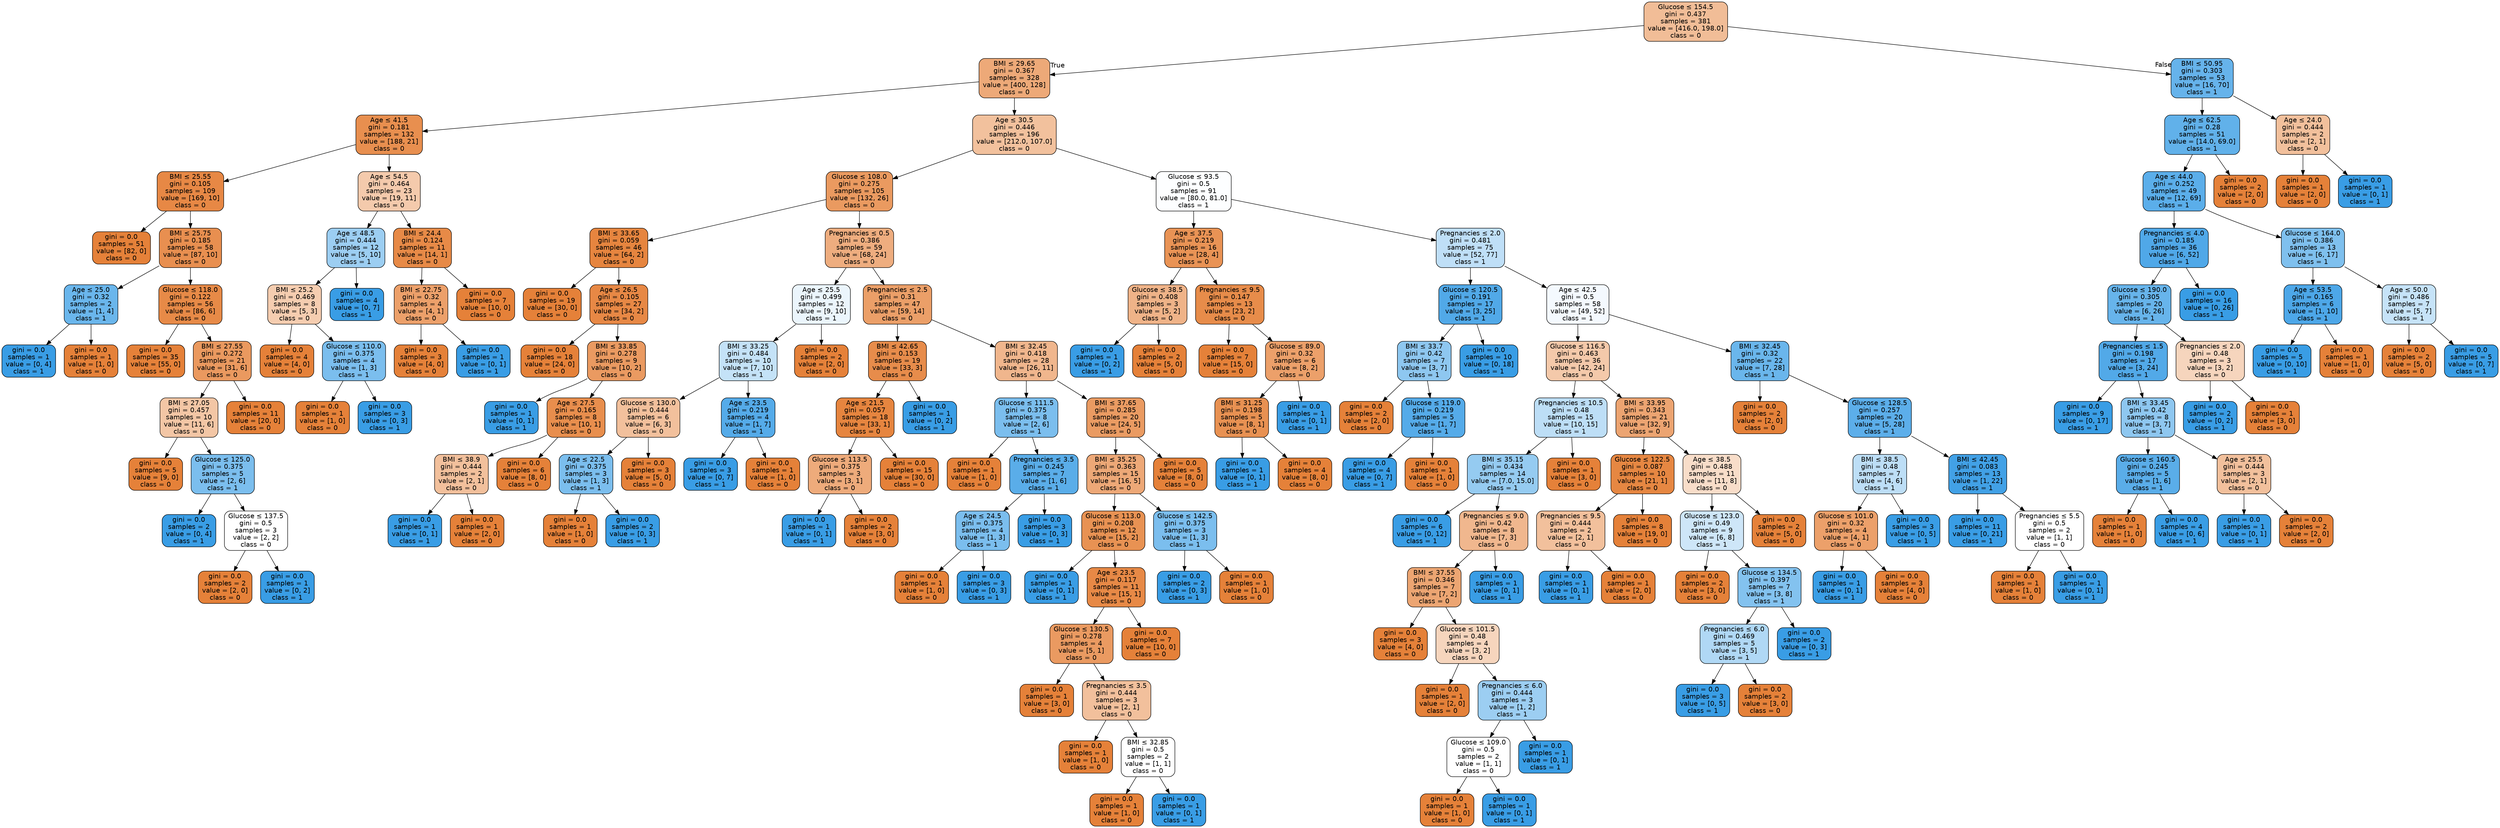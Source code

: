 digraph Tree {
node [shape=box, style="filled, rounded", color="black", fontname="helvetica"] ;
edge [fontname="helvetica"] ;
0 [label=<Glucose &le; 154.5<br/>gini = 0.437<br/>samples = 381<br/>value = [416.0, 198.0]<br/>class = 0>, fillcolor="#f1bd97"] ;
1 [label=<BMI &le; 29.65<br/>gini = 0.367<br/>samples = 328<br/>value = [400, 128]<br/>class = 0>, fillcolor="#eda978"] ;
0 -> 1 [labeldistance=2.5, labelangle=45, headlabel="True"] ;
2 [label=<Age &le; 41.5<br/>gini = 0.181<br/>samples = 132<br/>value = [188, 21]<br/>class = 0>, fillcolor="#e88f4f"] ;
1 -> 2 ;
3 [label=<BMI &le; 25.55<br/>gini = 0.105<br/>samples = 109<br/>value = [169, 10]<br/>class = 0>, fillcolor="#e78845"] ;
2 -> 3 ;
4 [label=<gini = 0.0<br/>samples = 51<br/>value = [82, 0]<br/>class = 0>, fillcolor="#e58139"] ;
3 -> 4 ;
5 [label=<BMI &le; 25.75<br/>gini = 0.185<br/>samples = 58<br/>value = [87, 10]<br/>class = 0>, fillcolor="#e88f50"] ;
3 -> 5 ;
6 [label=<Age &le; 25.0<br/>gini = 0.32<br/>samples = 2<br/>value = [1, 4]<br/>class = 1>, fillcolor="#6ab6ec"] ;
5 -> 6 ;
7 [label=<gini = 0.0<br/>samples = 1<br/>value = [0, 4]<br/>class = 1>, fillcolor="#399de5"] ;
6 -> 7 ;
8 [label=<gini = 0.0<br/>samples = 1<br/>value = [1, 0]<br/>class = 0>, fillcolor="#e58139"] ;
6 -> 8 ;
9 [label=<Glucose &le; 118.0<br/>gini = 0.122<br/>samples = 56<br/>value = [86, 6]<br/>class = 0>, fillcolor="#e78a47"] ;
5 -> 9 ;
10 [label=<gini = 0.0<br/>samples = 35<br/>value = [55, 0]<br/>class = 0>, fillcolor="#e58139"] ;
9 -> 10 ;
11 [label=<BMI &le; 27.55<br/>gini = 0.272<br/>samples = 21<br/>value = [31, 6]<br/>class = 0>, fillcolor="#ea995f"] ;
9 -> 11 ;
12 [label=<BMI &le; 27.05<br/>gini = 0.457<br/>samples = 10<br/>value = [11, 6]<br/>class = 0>, fillcolor="#f3c6a5"] ;
11 -> 12 ;
13 [label=<gini = 0.0<br/>samples = 5<br/>value = [9, 0]<br/>class = 0>, fillcolor="#e58139"] ;
12 -> 13 ;
14 [label=<Glucose &le; 125.0<br/>gini = 0.375<br/>samples = 5<br/>value = [2, 6]<br/>class = 1>, fillcolor="#7bbeee"] ;
12 -> 14 ;
15 [label=<gini = 0.0<br/>samples = 2<br/>value = [0, 4]<br/>class = 1>, fillcolor="#399de5"] ;
14 -> 15 ;
16 [label=<Glucose &le; 137.5<br/>gini = 0.5<br/>samples = 3<br/>value = [2, 2]<br/>class = 0>, fillcolor="#ffffff"] ;
14 -> 16 ;
17 [label=<gini = 0.0<br/>samples = 2<br/>value = [2, 0]<br/>class = 0>, fillcolor="#e58139"] ;
16 -> 17 ;
18 [label=<gini = 0.0<br/>samples = 1<br/>value = [0, 2]<br/>class = 1>, fillcolor="#399de5"] ;
16 -> 18 ;
19 [label=<gini = 0.0<br/>samples = 11<br/>value = [20, 0]<br/>class = 0>, fillcolor="#e58139"] ;
11 -> 19 ;
20 [label=<Age &le; 54.5<br/>gini = 0.464<br/>samples = 23<br/>value = [19, 11]<br/>class = 0>, fillcolor="#f4caac"] ;
2 -> 20 ;
21 [label=<Age &le; 48.5<br/>gini = 0.444<br/>samples = 12<br/>value = [5, 10]<br/>class = 1>, fillcolor="#9ccef2"] ;
20 -> 21 ;
22 [label=<BMI &le; 25.2<br/>gini = 0.469<br/>samples = 8<br/>value = [5, 3]<br/>class = 0>, fillcolor="#f5cdb0"] ;
21 -> 22 ;
23 [label=<gini = 0.0<br/>samples = 4<br/>value = [4, 0]<br/>class = 0>, fillcolor="#e58139"] ;
22 -> 23 ;
24 [label=<Glucose &le; 110.0<br/>gini = 0.375<br/>samples = 4<br/>value = [1, 3]<br/>class = 1>, fillcolor="#7bbeee"] ;
22 -> 24 ;
25 [label=<gini = 0.0<br/>samples = 1<br/>value = [1, 0]<br/>class = 0>, fillcolor="#e58139"] ;
24 -> 25 ;
26 [label=<gini = 0.0<br/>samples = 3<br/>value = [0, 3]<br/>class = 1>, fillcolor="#399de5"] ;
24 -> 26 ;
27 [label=<gini = 0.0<br/>samples = 4<br/>value = [0, 7]<br/>class = 1>, fillcolor="#399de5"] ;
21 -> 27 ;
28 [label=<BMI &le; 24.4<br/>gini = 0.124<br/>samples = 11<br/>value = [14, 1]<br/>class = 0>, fillcolor="#e78a47"] ;
20 -> 28 ;
29 [label=<BMI &le; 22.75<br/>gini = 0.32<br/>samples = 4<br/>value = [4, 1]<br/>class = 0>, fillcolor="#eca06a"] ;
28 -> 29 ;
30 [label=<gini = 0.0<br/>samples = 3<br/>value = [4, 0]<br/>class = 0>, fillcolor="#e58139"] ;
29 -> 30 ;
31 [label=<gini = 0.0<br/>samples = 1<br/>value = [0, 1]<br/>class = 1>, fillcolor="#399de5"] ;
29 -> 31 ;
32 [label=<gini = 0.0<br/>samples = 7<br/>value = [10, 0]<br/>class = 0>, fillcolor="#e58139"] ;
28 -> 32 ;
33 [label=<Age &le; 30.5<br/>gini = 0.446<br/>samples = 196<br/>value = [212.0, 107.0]<br/>class = 0>, fillcolor="#f2c19d"] ;
1 -> 33 ;
34 [label=<Glucose &le; 108.0<br/>gini = 0.275<br/>samples = 105<br/>value = [132, 26]<br/>class = 0>, fillcolor="#ea9a60"] ;
33 -> 34 ;
35 [label=<BMI &le; 33.65<br/>gini = 0.059<br/>samples = 46<br/>value = [64, 2]<br/>class = 0>, fillcolor="#e6853f"] ;
34 -> 35 ;
36 [label=<gini = 0.0<br/>samples = 19<br/>value = [30, 0]<br/>class = 0>, fillcolor="#e58139"] ;
35 -> 36 ;
37 [label=<Age &le; 26.5<br/>gini = 0.105<br/>samples = 27<br/>value = [34, 2]<br/>class = 0>, fillcolor="#e78845"] ;
35 -> 37 ;
38 [label=<gini = 0.0<br/>samples = 18<br/>value = [24, 0]<br/>class = 0>, fillcolor="#e58139"] ;
37 -> 38 ;
39 [label=<BMI &le; 33.85<br/>gini = 0.278<br/>samples = 9<br/>value = [10, 2]<br/>class = 0>, fillcolor="#ea9a61"] ;
37 -> 39 ;
40 [label=<gini = 0.0<br/>samples = 1<br/>value = [0, 1]<br/>class = 1>, fillcolor="#399de5"] ;
39 -> 40 ;
41 [label=<Age &le; 27.5<br/>gini = 0.165<br/>samples = 8<br/>value = [10, 1]<br/>class = 0>, fillcolor="#e88e4d"] ;
39 -> 41 ;
42 [label=<BMI &le; 38.9<br/>gini = 0.444<br/>samples = 2<br/>value = [2, 1]<br/>class = 0>, fillcolor="#f2c09c"] ;
41 -> 42 ;
43 [label=<gini = 0.0<br/>samples = 1<br/>value = [0, 1]<br/>class = 1>, fillcolor="#399de5"] ;
42 -> 43 ;
44 [label=<gini = 0.0<br/>samples = 1<br/>value = [2, 0]<br/>class = 0>, fillcolor="#e58139"] ;
42 -> 44 ;
45 [label=<gini = 0.0<br/>samples = 6<br/>value = [8, 0]<br/>class = 0>, fillcolor="#e58139"] ;
41 -> 45 ;
46 [label=<Pregnancies &le; 0.5<br/>gini = 0.386<br/>samples = 59<br/>value = [68, 24]<br/>class = 0>, fillcolor="#eead7f"] ;
34 -> 46 ;
47 [label=<Age &le; 25.5<br/>gini = 0.499<br/>samples = 12<br/>value = [9, 10]<br/>class = 1>, fillcolor="#ebf5fc"] ;
46 -> 47 ;
48 [label=<BMI &le; 33.25<br/>gini = 0.484<br/>samples = 10<br/>value = [7, 10]<br/>class = 1>, fillcolor="#c4e2f7"] ;
47 -> 48 ;
49 [label=<Glucose &le; 130.0<br/>gini = 0.444<br/>samples = 6<br/>value = [6, 3]<br/>class = 0>, fillcolor="#f2c09c"] ;
48 -> 49 ;
50 [label=<Age &le; 22.5<br/>gini = 0.375<br/>samples = 3<br/>value = [1, 3]<br/>class = 1>, fillcolor="#7bbeee"] ;
49 -> 50 ;
51 [label=<gini = 0.0<br/>samples = 1<br/>value = [1, 0]<br/>class = 0>, fillcolor="#e58139"] ;
50 -> 51 ;
52 [label=<gini = 0.0<br/>samples = 2<br/>value = [0, 3]<br/>class = 1>, fillcolor="#399de5"] ;
50 -> 52 ;
53 [label=<gini = 0.0<br/>samples = 3<br/>value = [5, 0]<br/>class = 0>, fillcolor="#e58139"] ;
49 -> 53 ;
54 [label=<Age &le; 23.5<br/>gini = 0.219<br/>samples = 4<br/>value = [1, 7]<br/>class = 1>, fillcolor="#55abe9"] ;
48 -> 54 ;
55 [label=<gini = 0.0<br/>samples = 3<br/>value = [0, 7]<br/>class = 1>, fillcolor="#399de5"] ;
54 -> 55 ;
56 [label=<gini = 0.0<br/>samples = 1<br/>value = [1, 0]<br/>class = 0>, fillcolor="#e58139"] ;
54 -> 56 ;
57 [label=<gini = 0.0<br/>samples = 2<br/>value = [2, 0]<br/>class = 0>, fillcolor="#e58139"] ;
47 -> 57 ;
58 [label=<Pregnancies &le; 2.5<br/>gini = 0.31<br/>samples = 47<br/>value = [59, 14]<br/>class = 0>, fillcolor="#eb9f68"] ;
46 -> 58 ;
59 [label=<BMI &le; 42.65<br/>gini = 0.153<br/>samples = 19<br/>value = [33, 3]<br/>class = 0>, fillcolor="#e78c4b"] ;
58 -> 59 ;
60 [label=<Age &le; 21.5<br/>gini = 0.057<br/>samples = 18<br/>value = [33, 1]<br/>class = 0>, fillcolor="#e6853f"] ;
59 -> 60 ;
61 [label=<Glucose &le; 113.5<br/>gini = 0.375<br/>samples = 3<br/>value = [3, 1]<br/>class = 0>, fillcolor="#eeab7b"] ;
60 -> 61 ;
62 [label=<gini = 0.0<br/>samples = 1<br/>value = [0, 1]<br/>class = 1>, fillcolor="#399de5"] ;
61 -> 62 ;
63 [label=<gini = 0.0<br/>samples = 2<br/>value = [3, 0]<br/>class = 0>, fillcolor="#e58139"] ;
61 -> 63 ;
64 [label=<gini = 0.0<br/>samples = 15<br/>value = [30, 0]<br/>class = 0>, fillcolor="#e58139"] ;
60 -> 64 ;
65 [label=<gini = 0.0<br/>samples = 1<br/>value = [0, 2]<br/>class = 1>, fillcolor="#399de5"] ;
59 -> 65 ;
66 [label=<BMI &le; 32.45<br/>gini = 0.418<br/>samples = 28<br/>value = [26, 11]<br/>class = 0>, fillcolor="#f0b68d"] ;
58 -> 66 ;
67 [label=<Glucose &le; 111.5<br/>gini = 0.375<br/>samples = 8<br/>value = [2, 6]<br/>class = 1>, fillcolor="#7bbeee"] ;
66 -> 67 ;
68 [label=<gini = 0.0<br/>samples = 1<br/>value = [1, 0]<br/>class = 0>, fillcolor="#e58139"] ;
67 -> 68 ;
69 [label=<Pregnancies &le; 3.5<br/>gini = 0.245<br/>samples = 7<br/>value = [1, 6]<br/>class = 1>, fillcolor="#5aade9"] ;
67 -> 69 ;
70 [label=<Age &le; 24.5<br/>gini = 0.375<br/>samples = 4<br/>value = [1, 3]<br/>class = 1>, fillcolor="#7bbeee"] ;
69 -> 70 ;
71 [label=<gini = 0.0<br/>samples = 1<br/>value = [1, 0]<br/>class = 0>, fillcolor="#e58139"] ;
70 -> 71 ;
72 [label=<gini = 0.0<br/>samples = 3<br/>value = [0, 3]<br/>class = 1>, fillcolor="#399de5"] ;
70 -> 72 ;
73 [label=<gini = 0.0<br/>samples = 3<br/>value = [0, 3]<br/>class = 1>, fillcolor="#399de5"] ;
69 -> 73 ;
74 [label=<BMI &le; 37.65<br/>gini = 0.285<br/>samples = 20<br/>value = [24, 5]<br/>class = 0>, fillcolor="#ea9b62"] ;
66 -> 74 ;
75 [label=<BMI &le; 35.25<br/>gini = 0.363<br/>samples = 15<br/>value = [16, 5]<br/>class = 0>, fillcolor="#eda877"] ;
74 -> 75 ;
76 [label=<Glucose &le; 113.0<br/>gini = 0.208<br/>samples = 12<br/>value = [15, 2]<br/>class = 0>, fillcolor="#e89253"] ;
75 -> 76 ;
77 [label=<gini = 0.0<br/>samples = 1<br/>value = [0, 1]<br/>class = 1>, fillcolor="#399de5"] ;
76 -> 77 ;
78 [label=<Age &le; 23.5<br/>gini = 0.117<br/>samples = 11<br/>value = [15, 1]<br/>class = 0>, fillcolor="#e78946"] ;
76 -> 78 ;
79 [label=<Glucose &le; 130.5<br/>gini = 0.278<br/>samples = 4<br/>value = [5, 1]<br/>class = 0>, fillcolor="#ea9a61"] ;
78 -> 79 ;
80 [label=<gini = 0.0<br/>samples = 1<br/>value = [3, 0]<br/>class = 0>, fillcolor="#e58139"] ;
79 -> 80 ;
81 [label=<Pregnancies &le; 3.5<br/>gini = 0.444<br/>samples = 3<br/>value = [2, 1]<br/>class = 0>, fillcolor="#f2c09c"] ;
79 -> 81 ;
82 [label=<gini = 0.0<br/>samples = 1<br/>value = [1, 0]<br/>class = 0>, fillcolor="#e58139"] ;
81 -> 82 ;
83 [label=<BMI &le; 32.85<br/>gini = 0.5<br/>samples = 2<br/>value = [1, 1]<br/>class = 0>, fillcolor="#ffffff"] ;
81 -> 83 ;
84 [label=<gini = 0.0<br/>samples = 1<br/>value = [1, 0]<br/>class = 0>, fillcolor="#e58139"] ;
83 -> 84 ;
85 [label=<gini = 0.0<br/>samples = 1<br/>value = [0, 1]<br/>class = 1>, fillcolor="#399de5"] ;
83 -> 85 ;
86 [label=<gini = 0.0<br/>samples = 7<br/>value = [10, 0]<br/>class = 0>, fillcolor="#e58139"] ;
78 -> 86 ;
87 [label=<Glucose &le; 142.5<br/>gini = 0.375<br/>samples = 3<br/>value = [1, 3]<br/>class = 1>, fillcolor="#7bbeee"] ;
75 -> 87 ;
88 [label=<gini = 0.0<br/>samples = 2<br/>value = [0, 3]<br/>class = 1>, fillcolor="#399de5"] ;
87 -> 88 ;
89 [label=<gini = 0.0<br/>samples = 1<br/>value = [1, 0]<br/>class = 0>, fillcolor="#e58139"] ;
87 -> 89 ;
90 [label=<gini = 0.0<br/>samples = 5<br/>value = [8, 0]<br/>class = 0>, fillcolor="#e58139"] ;
74 -> 90 ;
91 [label=<Glucose &le; 93.5<br/>gini = 0.5<br/>samples = 91<br/>value = [80.0, 81.0]<br/>class = 1>, fillcolor="#fdfeff"] ;
33 -> 91 ;
92 [label=<Age &le; 37.5<br/>gini = 0.219<br/>samples = 16<br/>value = [28, 4]<br/>class = 0>, fillcolor="#e99355"] ;
91 -> 92 ;
93 [label=<Glucose &le; 38.5<br/>gini = 0.408<br/>samples = 3<br/>value = [5, 2]<br/>class = 0>, fillcolor="#efb388"] ;
92 -> 93 ;
94 [label=<gini = 0.0<br/>samples = 1<br/>value = [0, 2]<br/>class = 1>, fillcolor="#399de5"] ;
93 -> 94 ;
95 [label=<gini = 0.0<br/>samples = 2<br/>value = [5, 0]<br/>class = 0>, fillcolor="#e58139"] ;
93 -> 95 ;
96 [label=<Pregnancies &le; 9.5<br/>gini = 0.147<br/>samples = 13<br/>value = [23, 2]<br/>class = 0>, fillcolor="#e78c4a"] ;
92 -> 96 ;
97 [label=<gini = 0.0<br/>samples = 7<br/>value = [15, 0]<br/>class = 0>, fillcolor="#e58139"] ;
96 -> 97 ;
98 [label=<Glucose &le; 89.0<br/>gini = 0.32<br/>samples = 6<br/>value = [8, 2]<br/>class = 0>, fillcolor="#eca06a"] ;
96 -> 98 ;
99 [label=<BMI &le; 31.25<br/>gini = 0.198<br/>samples = 5<br/>value = [8, 1]<br/>class = 0>, fillcolor="#e89152"] ;
98 -> 99 ;
100 [label=<gini = 0.0<br/>samples = 1<br/>value = [0, 1]<br/>class = 1>, fillcolor="#399de5"] ;
99 -> 100 ;
101 [label=<gini = 0.0<br/>samples = 4<br/>value = [8, 0]<br/>class = 0>, fillcolor="#e58139"] ;
99 -> 101 ;
102 [label=<gini = 0.0<br/>samples = 1<br/>value = [0, 1]<br/>class = 1>, fillcolor="#399de5"] ;
98 -> 102 ;
103 [label=<Pregnancies &le; 2.0<br/>gini = 0.481<br/>samples = 75<br/>value = [52, 77]<br/>class = 1>, fillcolor="#bfdff7"] ;
91 -> 103 ;
104 [label=<Glucose &le; 120.5<br/>gini = 0.191<br/>samples = 17<br/>value = [3, 25]<br/>class = 1>, fillcolor="#51a9e8"] ;
103 -> 104 ;
105 [label=<BMI &le; 33.7<br/>gini = 0.42<br/>samples = 7<br/>value = [3, 7]<br/>class = 1>, fillcolor="#8ec7f0"] ;
104 -> 105 ;
106 [label=<gini = 0.0<br/>samples = 2<br/>value = [2, 0]<br/>class = 0>, fillcolor="#e58139"] ;
105 -> 106 ;
107 [label=<Glucose &le; 119.0<br/>gini = 0.219<br/>samples = 5<br/>value = [1, 7]<br/>class = 1>, fillcolor="#55abe9"] ;
105 -> 107 ;
108 [label=<gini = 0.0<br/>samples = 4<br/>value = [0, 7]<br/>class = 1>, fillcolor="#399de5"] ;
107 -> 108 ;
109 [label=<gini = 0.0<br/>samples = 1<br/>value = [1, 0]<br/>class = 0>, fillcolor="#e58139"] ;
107 -> 109 ;
110 [label=<gini = 0.0<br/>samples = 10<br/>value = [0, 18]<br/>class = 1>, fillcolor="#399de5"] ;
104 -> 110 ;
111 [label=<Age &le; 42.5<br/>gini = 0.5<br/>samples = 58<br/>value = [49, 52]<br/>class = 1>, fillcolor="#f4f9fe"] ;
103 -> 111 ;
112 [label=<Glucose &le; 116.5<br/>gini = 0.463<br/>samples = 36<br/>value = [42, 24]<br/>class = 0>, fillcolor="#f4c9aa"] ;
111 -> 112 ;
113 [label=<Pregnancies &le; 10.5<br/>gini = 0.48<br/>samples = 15<br/>value = [10, 15]<br/>class = 1>, fillcolor="#bddef6"] ;
112 -> 113 ;
114 [label=<BMI &le; 35.15<br/>gini = 0.434<br/>samples = 14<br/>value = [7.0, 15.0]<br/>class = 1>, fillcolor="#95cbf1"] ;
113 -> 114 ;
115 [label=<gini = 0.0<br/>samples = 6<br/>value = [0, 12]<br/>class = 1>, fillcolor="#399de5"] ;
114 -> 115 ;
116 [label=<Pregnancies &le; 9.0<br/>gini = 0.42<br/>samples = 8<br/>value = [7, 3]<br/>class = 0>, fillcolor="#f0b78e"] ;
114 -> 116 ;
117 [label=<BMI &le; 37.55<br/>gini = 0.346<br/>samples = 7<br/>value = [7, 2]<br/>class = 0>, fillcolor="#eca572"] ;
116 -> 117 ;
118 [label=<gini = 0.0<br/>samples = 3<br/>value = [4, 0]<br/>class = 0>, fillcolor="#e58139"] ;
117 -> 118 ;
119 [label=<Glucose &le; 101.5<br/>gini = 0.48<br/>samples = 4<br/>value = [3, 2]<br/>class = 0>, fillcolor="#f6d5bd"] ;
117 -> 119 ;
120 [label=<gini = 0.0<br/>samples = 1<br/>value = [2, 0]<br/>class = 0>, fillcolor="#e58139"] ;
119 -> 120 ;
121 [label=<Pregnancies &le; 6.0<br/>gini = 0.444<br/>samples = 3<br/>value = [1, 2]<br/>class = 1>, fillcolor="#9ccef2"] ;
119 -> 121 ;
122 [label=<Glucose &le; 109.0<br/>gini = 0.5<br/>samples = 2<br/>value = [1, 1]<br/>class = 0>, fillcolor="#ffffff"] ;
121 -> 122 ;
123 [label=<gini = 0.0<br/>samples = 1<br/>value = [1, 0]<br/>class = 0>, fillcolor="#e58139"] ;
122 -> 123 ;
124 [label=<gini = 0.0<br/>samples = 1<br/>value = [0, 1]<br/>class = 1>, fillcolor="#399de5"] ;
122 -> 124 ;
125 [label=<gini = 0.0<br/>samples = 1<br/>value = [0, 1]<br/>class = 1>, fillcolor="#399de5"] ;
121 -> 125 ;
126 [label=<gini = 0.0<br/>samples = 1<br/>value = [0, 1]<br/>class = 1>, fillcolor="#399de5"] ;
116 -> 126 ;
127 [label=<gini = 0.0<br/>samples = 1<br/>value = [3, 0]<br/>class = 0>, fillcolor="#e58139"] ;
113 -> 127 ;
128 [label=<BMI &le; 33.95<br/>gini = 0.343<br/>samples = 21<br/>value = [32, 9]<br/>class = 0>, fillcolor="#eca471"] ;
112 -> 128 ;
129 [label=<Glucose &le; 122.5<br/>gini = 0.087<br/>samples = 10<br/>value = [21, 1]<br/>class = 0>, fillcolor="#e68742"] ;
128 -> 129 ;
130 [label=<Pregnancies &le; 9.5<br/>gini = 0.444<br/>samples = 2<br/>value = [2, 1]<br/>class = 0>, fillcolor="#f2c09c"] ;
129 -> 130 ;
131 [label=<gini = 0.0<br/>samples = 1<br/>value = [0, 1]<br/>class = 1>, fillcolor="#399de5"] ;
130 -> 131 ;
132 [label=<gini = 0.0<br/>samples = 1<br/>value = [2, 0]<br/>class = 0>, fillcolor="#e58139"] ;
130 -> 132 ;
133 [label=<gini = 0.0<br/>samples = 8<br/>value = [19, 0]<br/>class = 0>, fillcolor="#e58139"] ;
129 -> 133 ;
134 [label=<Age &le; 38.5<br/>gini = 0.488<br/>samples = 11<br/>value = [11, 8]<br/>class = 0>, fillcolor="#f8ddc9"] ;
128 -> 134 ;
135 [label=<Glucose &le; 123.0<br/>gini = 0.49<br/>samples = 9<br/>value = [6, 8]<br/>class = 1>, fillcolor="#cee6f8"] ;
134 -> 135 ;
136 [label=<gini = 0.0<br/>samples = 2<br/>value = [3, 0]<br/>class = 0>, fillcolor="#e58139"] ;
135 -> 136 ;
137 [label=<Glucose &le; 134.5<br/>gini = 0.397<br/>samples = 7<br/>value = [3, 8]<br/>class = 1>, fillcolor="#83c2ef"] ;
135 -> 137 ;
138 [label=<Pregnancies &le; 6.0<br/>gini = 0.469<br/>samples = 5<br/>value = [3, 5]<br/>class = 1>, fillcolor="#b0d8f5"] ;
137 -> 138 ;
139 [label=<gini = 0.0<br/>samples = 3<br/>value = [0, 5]<br/>class = 1>, fillcolor="#399de5"] ;
138 -> 139 ;
140 [label=<gini = 0.0<br/>samples = 2<br/>value = [3, 0]<br/>class = 0>, fillcolor="#e58139"] ;
138 -> 140 ;
141 [label=<gini = 0.0<br/>samples = 2<br/>value = [0, 3]<br/>class = 1>, fillcolor="#399de5"] ;
137 -> 141 ;
142 [label=<gini = 0.0<br/>samples = 2<br/>value = [5, 0]<br/>class = 0>, fillcolor="#e58139"] ;
134 -> 142 ;
143 [label=<BMI &le; 32.45<br/>gini = 0.32<br/>samples = 22<br/>value = [7, 28]<br/>class = 1>, fillcolor="#6ab6ec"] ;
111 -> 143 ;
144 [label=<gini = 0.0<br/>samples = 2<br/>value = [2, 0]<br/>class = 0>, fillcolor="#e58139"] ;
143 -> 144 ;
145 [label=<Glucose &le; 128.5<br/>gini = 0.257<br/>samples = 20<br/>value = [5, 28]<br/>class = 1>, fillcolor="#5caeea"] ;
143 -> 145 ;
146 [label=<BMI &le; 38.5<br/>gini = 0.48<br/>samples = 7<br/>value = [4, 6]<br/>class = 1>, fillcolor="#bddef6"] ;
145 -> 146 ;
147 [label=<Glucose &le; 101.0<br/>gini = 0.32<br/>samples = 4<br/>value = [4, 1]<br/>class = 0>, fillcolor="#eca06a"] ;
146 -> 147 ;
148 [label=<gini = 0.0<br/>samples = 1<br/>value = [0, 1]<br/>class = 1>, fillcolor="#399de5"] ;
147 -> 148 ;
149 [label=<gini = 0.0<br/>samples = 3<br/>value = [4, 0]<br/>class = 0>, fillcolor="#e58139"] ;
147 -> 149 ;
150 [label=<gini = 0.0<br/>samples = 3<br/>value = [0, 5]<br/>class = 1>, fillcolor="#399de5"] ;
146 -> 150 ;
151 [label=<BMI &le; 42.45<br/>gini = 0.083<br/>samples = 13<br/>value = [1, 22]<br/>class = 1>, fillcolor="#42a1e6"] ;
145 -> 151 ;
152 [label=<gini = 0.0<br/>samples = 11<br/>value = [0, 21]<br/>class = 1>, fillcolor="#399de5"] ;
151 -> 152 ;
153 [label=<Pregnancies &le; 5.5<br/>gini = 0.5<br/>samples = 2<br/>value = [1, 1]<br/>class = 0>, fillcolor="#ffffff"] ;
151 -> 153 ;
154 [label=<gini = 0.0<br/>samples = 1<br/>value = [1, 0]<br/>class = 0>, fillcolor="#e58139"] ;
153 -> 154 ;
155 [label=<gini = 0.0<br/>samples = 1<br/>value = [0, 1]<br/>class = 1>, fillcolor="#399de5"] ;
153 -> 155 ;
156 [label=<BMI &le; 50.95<br/>gini = 0.303<br/>samples = 53<br/>value = [16, 70]<br/>class = 1>, fillcolor="#66b3eb"] ;
0 -> 156 [labeldistance=2.5, labelangle=-45, headlabel="False"] ;
157 [label=<Age &le; 62.5<br/>gini = 0.28<br/>samples = 51<br/>value = [14.0, 69.0]<br/>class = 1>, fillcolor="#61b1ea"] ;
156 -> 157 ;
158 [label=<Age &le; 44.0<br/>gini = 0.252<br/>samples = 49<br/>value = [12, 69]<br/>class = 1>, fillcolor="#5baeea"] ;
157 -> 158 ;
159 [label=<Pregnancies &le; 4.0<br/>gini = 0.185<br/>samples = 36<br/>value = [6, 52]<br/>class = 1>, fillcolor="#50a8e8"] ;
158 -> 159 ;
160 [label=<Glucose &le; 190.0<br/>gini = 0.305<br/>samples = 20<br/>value = [6, 26]<br/>class = 1>, fillcolor="#67b4eb"] ;
159 -> 160 ;
161 [label=<Pregnancies &le; 1.5<br/>gini = 0.198<br/>samples = 17<br/>value = [3, 24]<br/>class = 1>, fillcolor="#52a9e8"] ;
160 -> 161 ;
162 [label=<gini = 0.0<br/>samples = 9<br/>value = [0, 17]<br/>class = 1>, fillcolor="#399de5"] ;
161 -> 162 ;
163 [label=<BMI &le; 33.45<br/>gini = 0.42<br/>samples = 8<br/>value = [3, 7]<br/>class = 1>, fillcolor="#8ec7f0"] ;
161 -> 163 ;
164 [label=<Glucose &le; 160.5<br/>gini = 0.245<br/>samples = 5<br/>value = [1, 6]<br/>class = 1>, fillcolor="#5aade9"] ;
163 -> 164 ;
165 [label=<gini = 0.0<br/>samples = 1<br/>value = [1, 0]<br/>class = 0>, fillcolor="#e58139"] ;
164 -> 165 ;
166 [label=<gini = 0.0<br/>samples = 4<br/>value = [0, 6]<br/>class = 1>, fillcolor="#399de5"] ;
164 -> 166 ;
167 [label=<Age &le; 25.5<br/>gini = 0.444<br/>samples = 3<br/>value = [2, 1]<br/>class = 0>, fillcolor="#f2c09c"] ;
163 -> 167 ;
168 [label=<gini = 0.0<br/>samples = 1<br/>value = [0, 1]<br/>class = 1>, fillcolor="#399de5"] ;
167 -> 168 ;
169 [label=<gini = 0.0<br/>samples = 2<br/>value = [2, 0]<br/>class = 0>, fillcolor="#e58139"] ;
167 -> 169 ;
170 [label=<Pregnancies &le; 2.0<br/>gini = 0.48<br/>samples = 3<br/>value = [3, 2]<br/>class = 0>, fillcolor="#f6d5bd"] ;
160 -> 170 ;
171 [label=<gini = 0.0<br/>samples = 2<br/>value = [0, 2]<br/>class = 1>, fillcolor="#399de5"] ;
170 -> 171 ;
172 [label=<gini = 0.0<br/>samples = 1<br/>value = [3, 0]<br/>class = 0>, fillcolor="#e58139"] ;
170 -> 172 ;
173 [label=<gini = 0.0<br/>samples = 16<br/>value = [0, 26]<br/>class = 1>, fillcolor="#399de5"] ;
159 -> 173 ;
174 [label=<Glucose &le; 164.0<br/>gini = 0.386<br/>samples = 13<br/>value = [6, 17]<br/>class = 1>, fillcolor="#7fc0ee"] ;
158 -> 174 ;
175 [label=<Age &le; 53.5<br/>gini = 0.165<br/>samples = 6<br/>value = [1, 10]<br/>class = 1>, fillcolor="#4da7e8"] ;
174 -> 175 ;
176 [label=<gini = 0.0<br/>samples = 5<br/>value = [0, 10]<br/>class = 1>, fillcolor="#399de5"] ;
175 -> 176 ;
177 [label=<gini = 0.0<br/>samples = 1<br/>value = [1, 0]<br/>class = 0>, fillcolor="#e58139"] ;
175 -> 177 ;
178 [label=<Age &le; 50.0<br/>gini = 0.486<br/>samples = 7<br/>value = [5, 7]<br/>class = 1>, fillcolor="#c6e3f8"] ;
174 -> 178 ;
179 [label=<gini = 0.0<br/>samples = 2<br/>value = [5, 0]<br/>class = 0>, fillcolor="#e58139"] ;
178 -> 179 ;
180 [label=<gini = 0.0<br/>samples = 5<br/>value = [0, 7]<br/>class = 1>, fillcolor="#399de5"] ;
178 -> 180 ;
181 [label=<gini = 0.0<br/>samples = 2<br/>value = [2, 0]<br/>class = 0>, fillcolor="#e58139"] ;
157 -> 181 ;
182 [label=<Age &le; 24.0<br/>gini = 0.444<br/>samples = 2<br/>value = [2, 1]<br/>class = 0>, fillcolor="#f2c09c"] ;
156 -> 182 ;
183 [label=<gini = 0.0<br/>samples = 1<br/>value = [2, 0]<br/>class = 0>, fillcolor="#e58139"] ;
182 -> 183 ;
184 [label=<gini = 0.0<br/>samples = 1<br/>value = [0, 1]<br/>class = 1>, fillcolor="#399de5"] ;
182 -> 184 ;
}